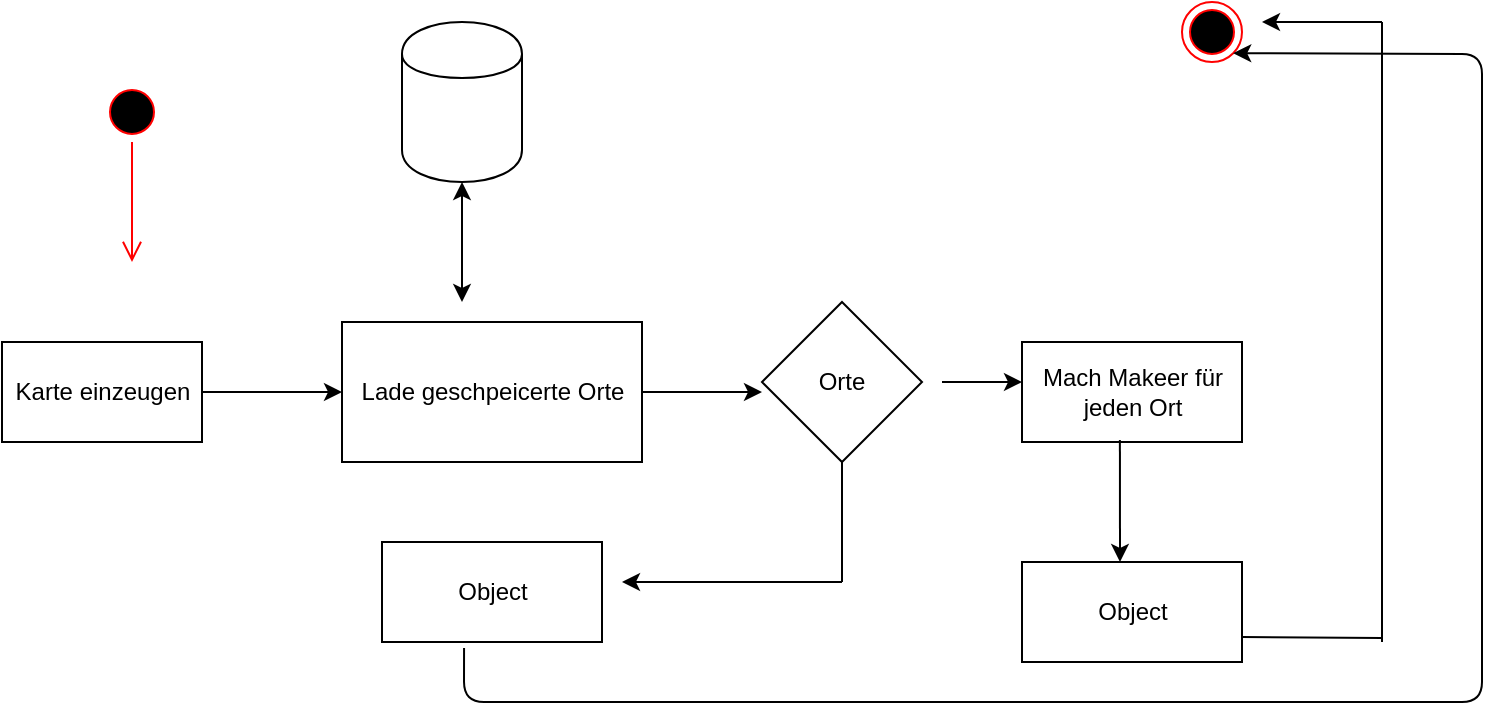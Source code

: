 <mxfile version="10.6.3" type="github"><diagram id="PtiTUX3i8Ae28VspMhsK" name="applicazionStaren"><mxGraphModel dx="1226" dy="756" grid="1" gridSize="10" guides="1" tooltips="1" connect="1" arrows="1" fold="1" page="1" pageScale="1" pageWidth="827" pageHeight="1169" math="0" shadow="0"><root><mxCell id="0"/><mxCell id="1" parent="0"/><mxCell id="sa3XC0oUeYhnv-4W31gd-1" value="" style="ellipse;html=1;shape=startState;fillColor=#000000;strokeColor=#ff0000;" vertex="1" parent="1"><mxGeometry x="100" y="210" width="30" height="30" as="geometry"/></mxCell><mxCell id="sa3XC0oUeYhnv-4W31gd-2" value="" style="edgeStyle=orthogonalEdgeStyle;html=1;verticalAlign=bottom;endArrow=open;endSize=8;strokeColor=#ff0000;" edge="1" source="sa3XC0oUeYhnv-4W31gd-1" parent="1"><mxGeometry relative="1" as="geometry"><mxPoint x="115" y="300" as="targetPoint"/></mxGeometry></mxCell><mxCell id="sa3XC0oUeYhnv-4W31gd-3" value="" style="ellipse;html=1;shape=endState;fillColor=#000000;strokeColor=#ff0000;" vertex="1" parent="1"><mxGeometry x="640" y="170" width="30" height="30" as="geometry"/></mxCell><mxCell id="sa3XC0oUeYhnv-4W31gd-5" value="Karte einzeugen" style="html=1;" vertex="1" parent="1"><mxGeometry x="50" y="340" width="100" height="50" as="geometry"/></mxCell><mxCell id="sa3XC0oUeYhnv-4W31gd-7" value="" style="endArrow=classic;html=1;exitX=1;exitY=0.5;exitDx=0;exitDy=0;" edge="1" parent="1" source="sa3XC0oUeYhnv-4W31gd-5"><mxGeometry width="50" height="50" relative="1" as="geometry"><mxPoint x="270" y="410" as="sourcePoint"/><mxPoint x="220" y="365" as="targetPoint"/></mxGeometry></mxCell><mxCell id="sa3XC0oUeYhnv-4W31gd-8" value="Lade geschpeicerte Orte" style="html=1;" vertex="1" parent="1"><mxGeometry x="220" y="330" width="150" height="70" as="geometry"/></mxCell><mxCell id="sa3XC0oUeYhnv-4W31gd-11" value="" style="endArrow=classic;startArrow=classic;html=1;" edge="1" parent="1"><mxGeometry width="50" height="50" relative="1" as="geometry"><mxPoint x="280" y="320" as="sourcePoint"/><mxPoint x="280" y="260" as="targetPoint"/></mxGeometry></mxCell><mxCell id="sa3XC0oUeYhnv-4W31gd-12" value="" style="shape=cylinder;whiteSpace=wrap;html=1;boundedLbl=1;backgroundOutline=1;" vertex="1" parent="1"><mxGeometry x="250" y="180" width="60" height="80" as="geometry"/></mxCell><mxCell id="sa3XC0oUeYhnv-4W31gd-13" value="" style="endArrow=classic;html=1;exitX=1;exitY=0.5;exitDx=0;exitDy=0;" edge="1" parent="1" source="sa3XC0oUeYhnv-4W31gd-8"><mxGeometry width="50" height="50" relative="1" as="geometry"><mxPoint x="370" y="390" as="sourcePoint"/><mxPoint x="430" y="365" as="targetPoint"/></mxGeometry></mxCell><mxCell id="sa3XC0oUeYhnv-4W31gd-14" value="Orte" style="rhombus;whiteSpace=wrap;html=1;" vertex="1" parent="1"><mxGeometry x="430" y="320" width="80" height="80" as="geometry"/></mxCell><mxCell id="sa3XC0oUeYhnv-4W31gd-15" value="" style="endArrow=classic;html=1;" edge="1" parent="1"><mxGeometry width="50" height="50" relative="1" as="geometry"><mxPoint x="520" y="360" as="sourcePoint"/><mxPoint x="560" y="360" as="targetPoint"/></mxGeometry></mxCell><mxCell id="sa3XC0oUeYhnv-4W31gd-16" value="&lt;div&gt;Mach Makeer für&lt;/div&gt;&lt;div&gt;jeden Ort&lt;br&gt;&lt;/div&gt;" style="html=1;" vertex="1" parent="1"><mxGeometry x="560" y="340" width="110" height="50" as="geometry"/></mxCell><mxCell id="sa3XC0oUeYhnv-4W31gd-18" value="" style="endArrow=classic;html=1;exitX=0.445;exitY=0.98;exitDx=0;exitDy=0;exitPerimeter=0;" edge="1" parent="1" source="sa3XC0oUeYhnv-4W31gd-16"><mxGeometry width="50" height="50" relative="1" as="geometry"><mxPoint x="590" y="440" as="sourcePoint"/><mxPoint x="609" y="450" as="targetPoint"/></mxGeometry></mxCell><mxCell id="sa3XC0oUeYhnv-4W31gd-19" value="Object" style="html=1;" vertex="1" parent="1"><mxGeometry x="560" y="450" width="110" height="50" as="geometry"/></mxCell><mxCell id="sa3XC0oUeYhnv-4W31gd-21" value="" style="endArrow=none;html=1;entryX=0.5;entryY=1;entryDx=0;entryDy=0;" edge="1" parent="1" target="sa3XC0oUeYhnv-4W31gd-14"><mxGeometry width="50" height="50" relative="1" as="geometry"><mxPoint x="470" y="460" as="sourcePoint"/><mxPoint x="500" y="400" as="targetPoint"/></mxGeometry></mxCell><mxCell id="sa3XC0oUeYhnv-4W31gd-22" value="" style="endArrow=classic;html=1;" edge="1" parent="1"><mxGeometry width="50" height="50" relative="1" as="geometry"><mxPoint x="470" y="460" as="sourcePoint"/><mxPoint x="360" y="460" as="targetPoint"/></mxGeometry></mxCell><mxCell id="sa3XC0oUeYhnv-4W31gd-23" value="Object" style="html=1;" vertex="1" parent="1"><mxGeometry x="240" y="440" width="110" height="50" as="geometry"/></mxCell><mxCell id="sa3XC0oUeYhnv-4W31gd-25" value="" style="endArrow=none;html=1;exitX=1;exitY=0.75;exitDx=0;exitDy=0;" edge="1" parent="1" source="sa3XC0oUeYhnv-4W31gd-19"><mxGeometry width="50" height="50" relative="1" as="geometry"><mxPoint x="660" y="495" as="sourcePoint"/><mxPoint x="740" y="488" as="targetPoint"/></mxGeometry></mxCell><mxCell id="sa3XC0oUeYhnv-4W31gd-26" value="" style="endArrow=none;html=1;" edge="1" parent="1"><mxGeometry width="50" height="50" relative="1" as="geometry"><mxPoint x="740" y="490" as="sourcePoint"/><mxPoint x="740" y="180" as="targetPoint"/></mxGeometry></mxCell><mxCell id="sa3XC0oUeYhnv-4W31gd-27" value="" style="endArrow=classic;html=1;" edge="1" parent="1"><mxGeometry width="50" height="50" relative="1" as="geometry"><mxPoint x="740" y="180" as="sourcePoint"/><mxPoint x="680" y="180" as="targetPoint"/></mxGeometry></mxCell><mxCell id="sa3XC0oUeYhnv-4W31gd-28" value="" style="endArrow=classic;html=1;exitX=0.373;exitY=1.06;exitDx=0;exitDy=0;exitPerimeter=0;entryX=1;entryY=1;entryDx=0;entryDy=0;" edge="1" parent="1" source="sa3XC0oUeYhnv-4W31gd-23" target="sa3XC0oUeYhnv-4W31gd-3"><mxGeometry width="50" height="50" relative="1" as="geometry"><mxPoint x="290" y="550" as="sourcePoint"/><mxPoint x="340" y="500" as="targetPoint"/><Array as="points"><mxPoint x="281" y="520"/><mxPoint x="790" y="520"/><mxPoint x="790" y="196"/></Array></mxGeometry></mxCell></root></mxGraphModel></diagram><diagram id="6Ys9oYeeKxXPWsJ0Y4ex" name="Page-2"><mxGraphModel dx="1226" dy="756" grid="1" gridSize="10" guides="1" tooltips="1" connect="1" arrows="1" fold="1" page="1" pageScale="1" pageWidth="827" pageHeight="1169" math="0" shadow="0"><root><mxCell id="pOCrXN0P_fJuLL061zO3-0"/><mxCell id="pOCrXN0P_fJuLL061zO3-1" parent="pOCrXN0P_fJuLL061zO3-0"/></root></mxGraphModel></diagram></mxfile>